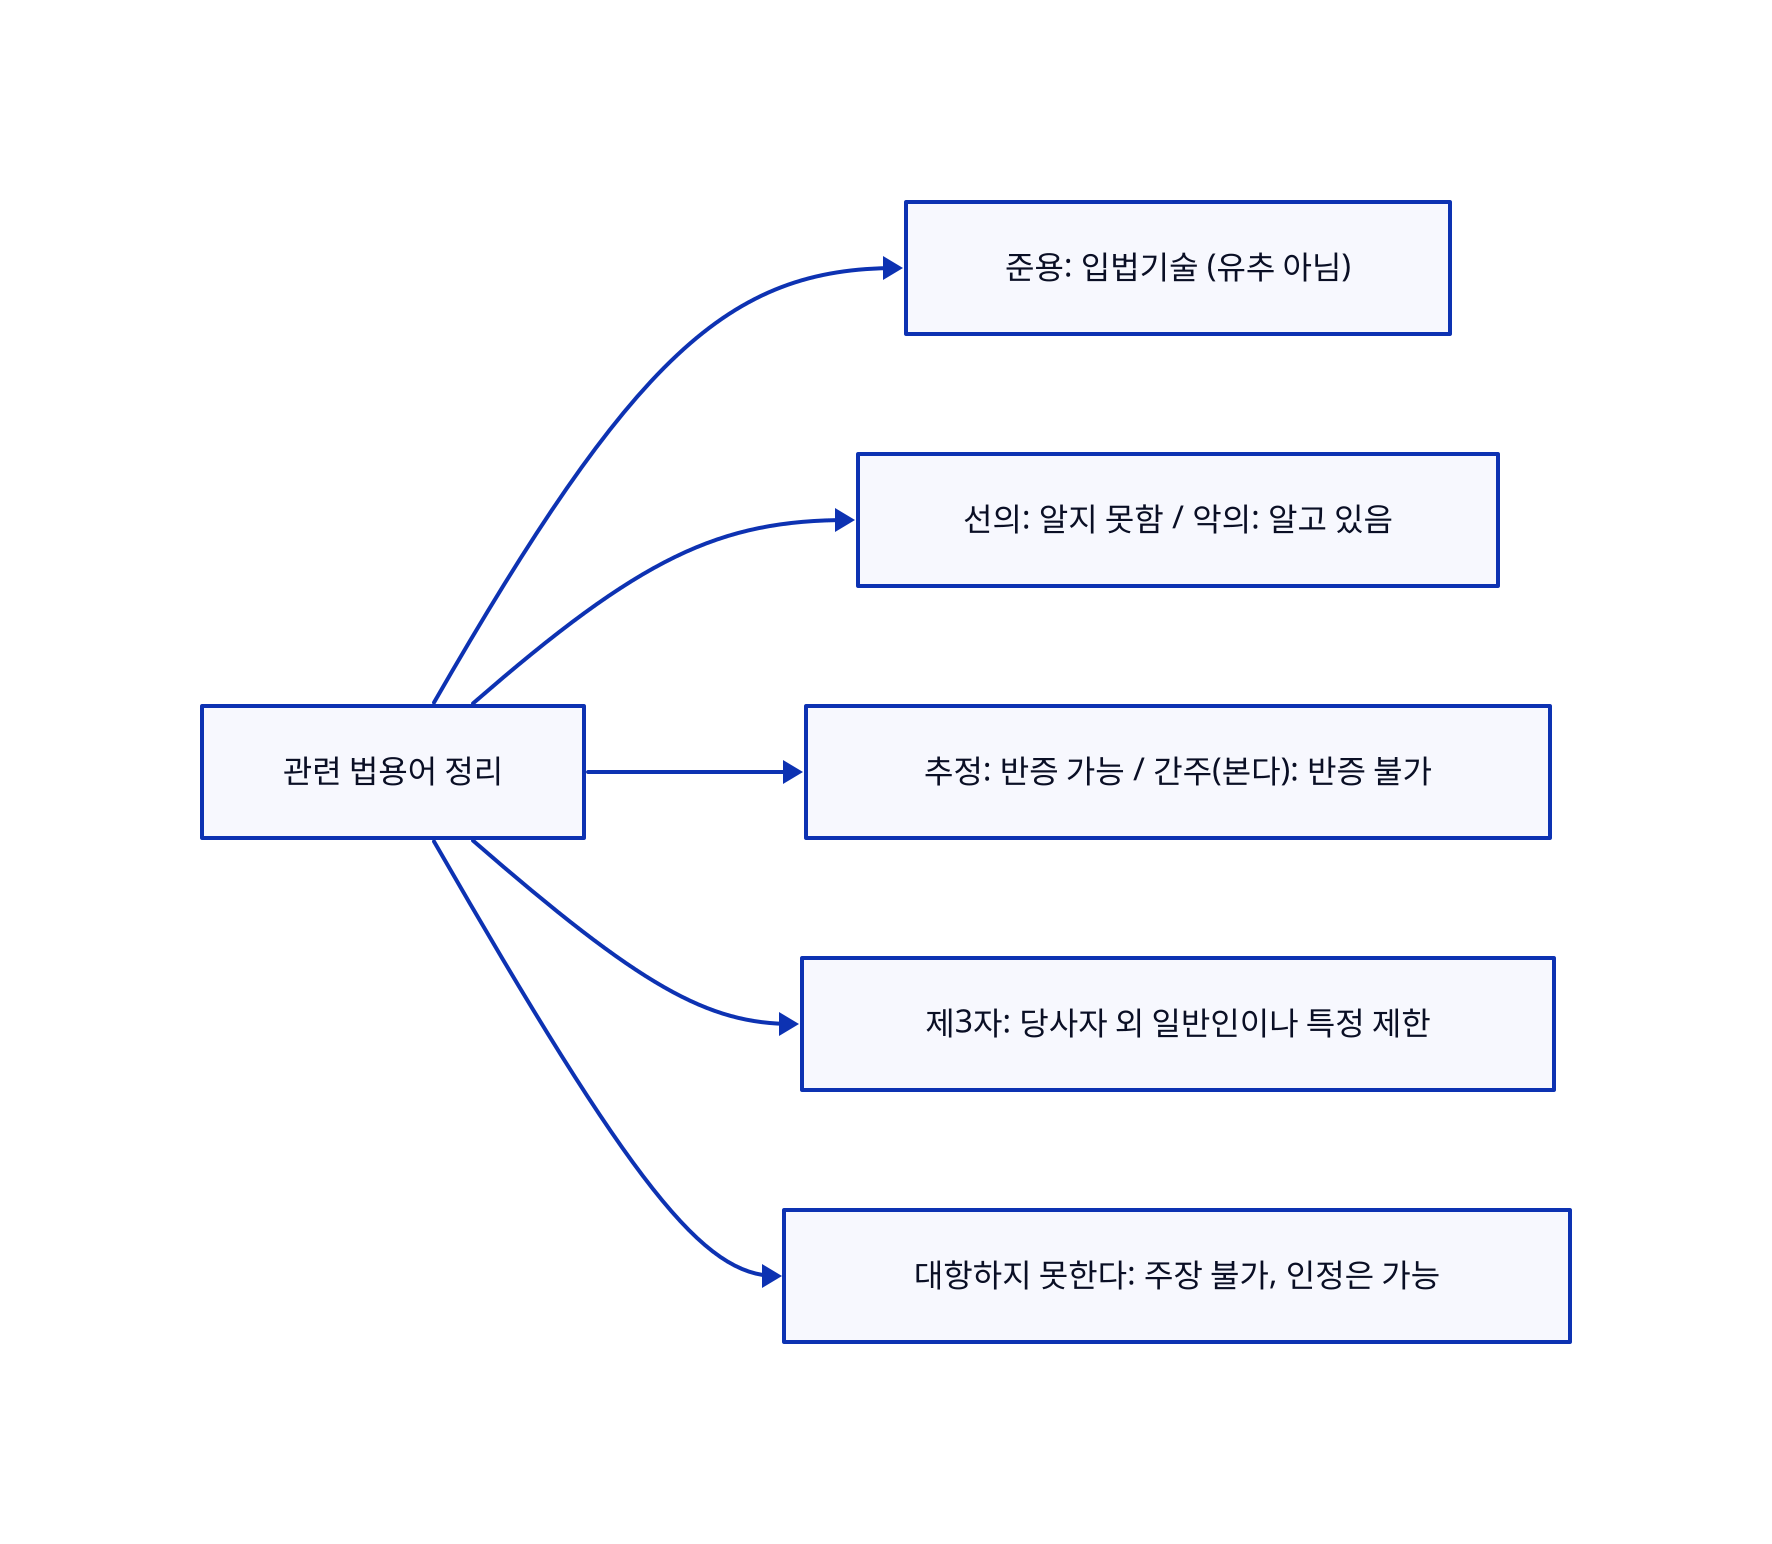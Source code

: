 # [17.0] 解釋의 方法, 標準.d2

direction: right

"관련 법용어 정리" -> "준용: 입법기술 (유추 아님)"
"관련 법용어 정리" -> "선의: 알지 못함 / 악의: 알고 있음"
"관련 법용어 정리" -> "추정: 반증 가능 / 간주(본다): 반증 불가"
"관련 법용어 정리" -> "제3자: 당사자 외 일반인이나 특정 제한"
"관련 법용어 정리" -> "대항하지 못한다: 주장 불가, 인정은 가능"
